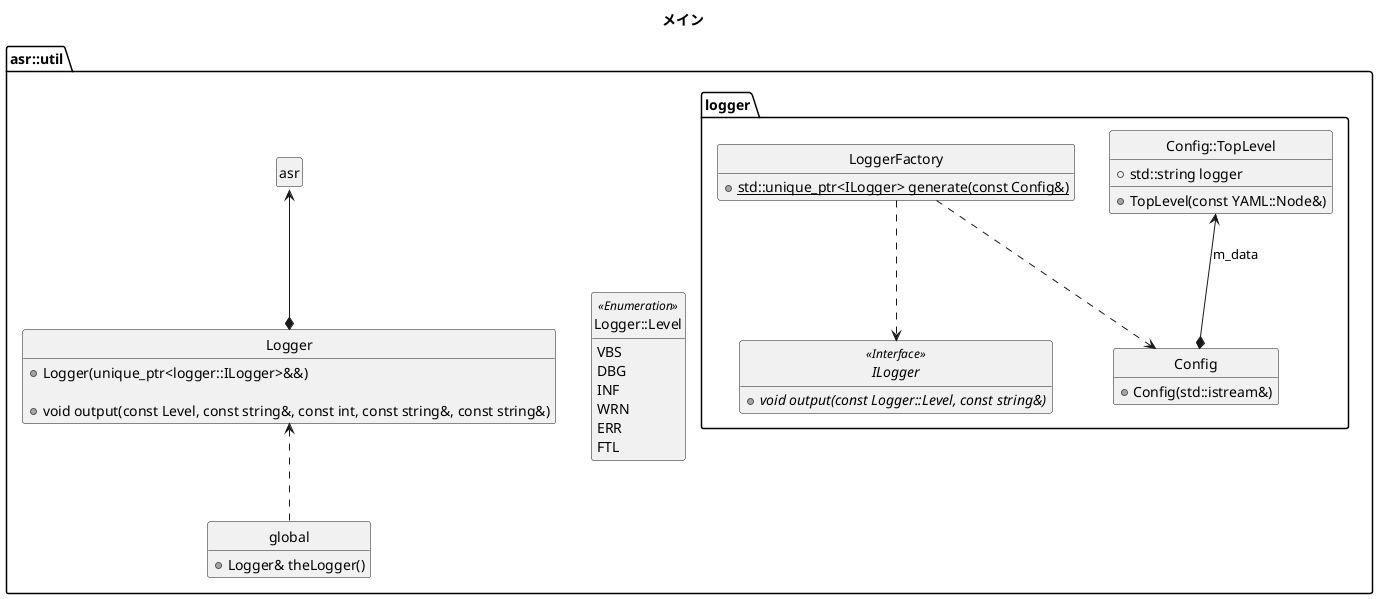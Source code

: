 @startuml class_main

title メイン

skinparam {
  monochrome true
  shadowing false
}
hide circle
hide empty members

namespace asr::util {
  class global {
    + Logger& theLogger()
  }
  class Logger {
    + Logger(unique_ptr<logger::ILogger>&&)

    + void output(const Level, const string&, const int, const string&, const string&)
  }

  class Logger::Level <<Enumeration>> {
    VBS
    DBG
    INF
    WRN
    ERR
    FTL
  }

  namespace logger {
    abstract class ILogger <<Interface>> {
      + {abstract} void output(const Logger::Level, const string&)
    }

    class Config {
      + Config(std::istream&)
    }

    class Config::TopLevel {
      + std::string logger

      + TopLevel(const YAML::Node&)
    }

    class LoggerFactory {
      + {static} std::unique_ptr<ILogger> generate(const Config&)
    }

    LoggerFactory ..> ILogger
    LoggerFactory ..> Config
    Config *-u-> Config::TopLevel : m_data
  }

  Logger *-u-> asr::util.logger.ILogger

  global .u.> Logger

  Logger .[hidden]r. Logger::Level
}

@enduml
